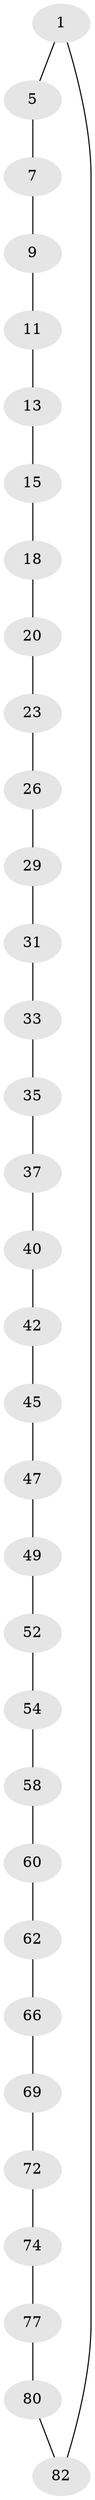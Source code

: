 // original degree distribution, {2: 1.0}
// Generated by graph-tools (version 1.1) at 2025/20/03/04/25 18:20:04]
// undirected, 33 vertices, 33 edges
graph export_dot {
graph [start="1"]
  node [color=gray90,style=filled];
  1 [super="+83+2"];
  5 [super="+6"];
  7 [super="+8"];
  9 [super="+10"];
  11 [super="+12"];
  13 [super="+14"];
  15 [super="+16"];
  18 [super="+19"];
  20 [super="+21"];
  23 [super="+24"];
  26 [super="+27"];
  29 [super="+30"];
  31 [super="+32"];
  33 [super="+34"];
  35 [super="+36"];
  37 [super="+38"];
  40 [super="+41"];
  42 [super="+43"];
  45 [super="+46"];
  47 [super="+48"];
  49 [super="+50"];
  52 [super="+53"];
  54 [super="+55"];
  58 [super="+59"];
  60 [super="+61"];
  62 [super="+63"];
  66 [super="+67"];
  69 [super="+70"];
  72 [super="+73"];
  74 [super="+75"];
  77 [super="+78"];
  80 [super="+81"];
  82;
  1 -- 82;
  1 -- 5;
  5 -- 7;
  7 -- 9;
  9 -- 11;
  11 -- 13;
  13 -- 15;
  15 -- 18;
  18 -- 20;
  20 -- 23;
  23 -- 26;
  26 -- 29;
  29 -- 31;
  31 -- 33;
  33 -- 35;
  35 -- 37;
  37 -- 40;
  40 -- 42;
  42 -- 45;
  45 -- 47;
  47 -- 49;
  49 -- 52;
  52 -- 54;
  54 -- 58;
  58 -- 60;
  60 -- 62;
  62 -- 66;
  66 -- 69;
  69 -- 72;
  72 -- 74;
  74 -- 77;
  77 -- 80;
  80 -- 82;
}
